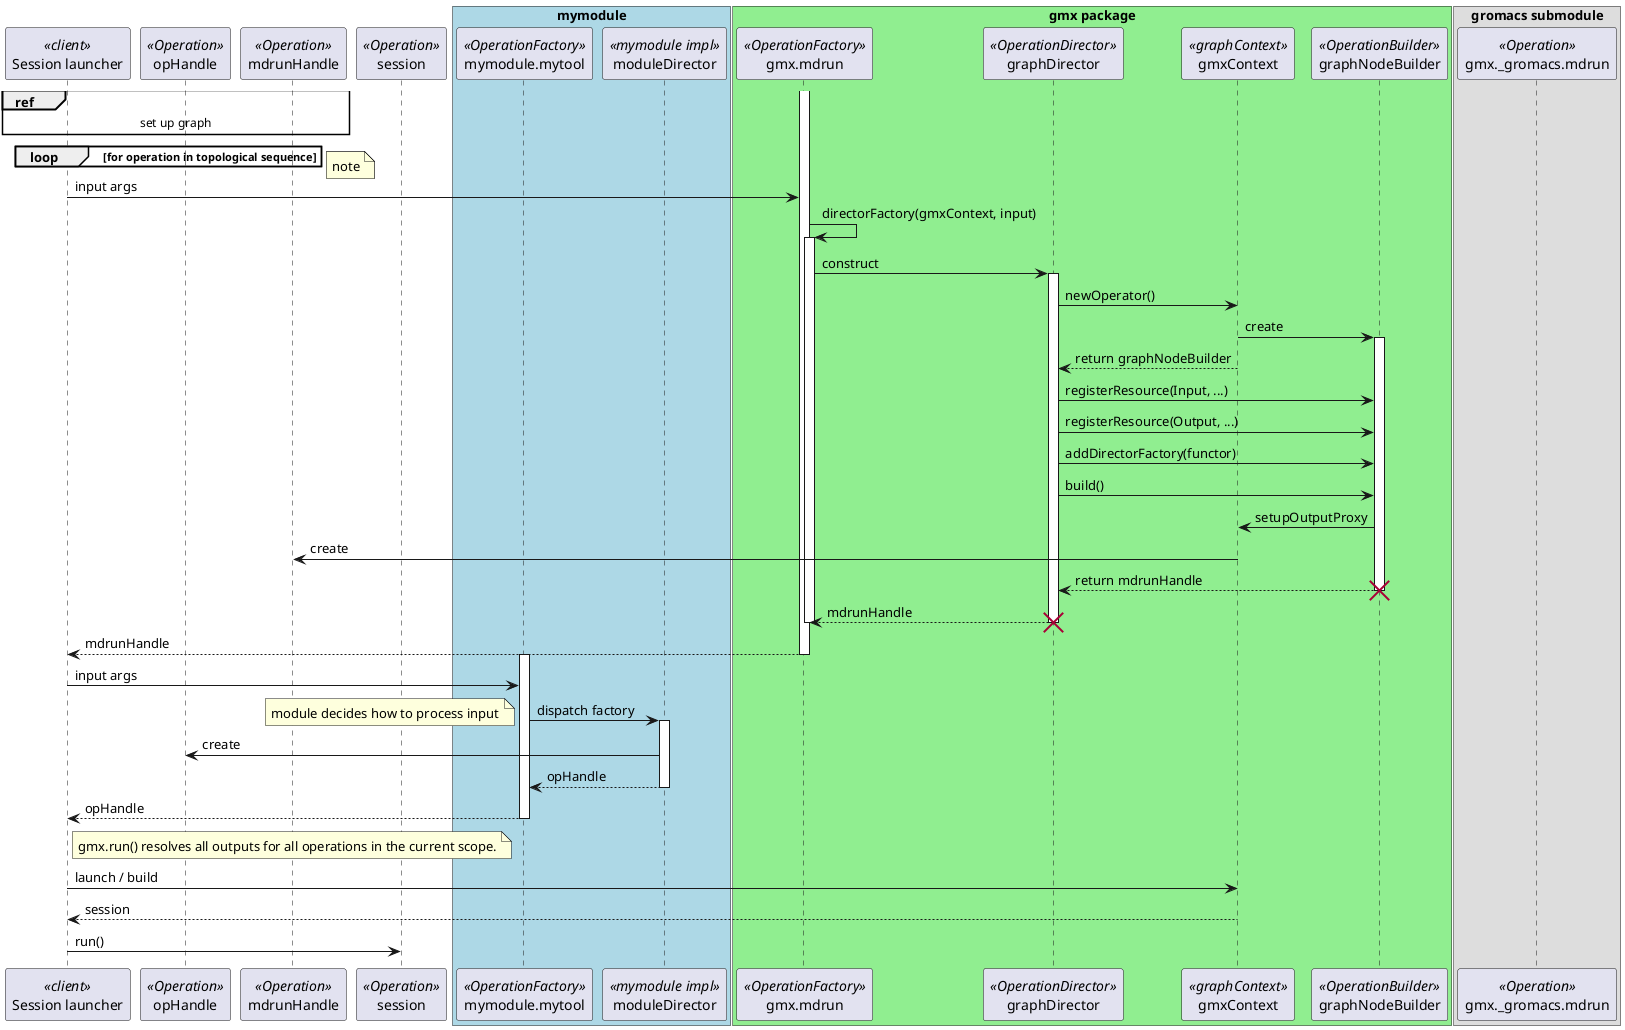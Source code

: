 @startuml
participant "Session launcher" as launcher << client >>
participant opHandle << Operation >>
participant mdrunHandle << Operation >>
participant session << Operation >>

box "mymodule" #LightBlue
    participant "mymodule.mytool" as opFactory << OperationFactory >>
    participant moduleDirector <<mymodule impl>>
end box

box "gmx package" #LightGreen
    participant "gmx.mdrun" as mdrunFactory << OperationFactory >>
    participant graphDirector <<OperationDirector>>
    participant gmxContext <<graphContext>>
    participant graphNodeBuilder <<OperationBuilder>>
end box

box "gromacs submodule"
    participant "gmx._gromacs.mdrun" as mdrunImpl << Operation >>
end box

box "gmx context submodule" #Yellow
end box

ref over launcher, opHandle, mdrunHandle: set up graph

loop for operation in topological sequence
end

note left: note

note left: note

activate mdrunFactory
    launcher -> mdrunFactory: input args
    mdrunFactory -> mdrunFactory: directorFactory(gmxContext, input)
    activate mdrunFactory
        mdrunFactory -> graphDirector: construct

        activate graphDirector
            graphDirector -> gmxContext: newOperator()
            gmxContext -> graphNodeBuilder: create
            activate graphNodeBuilder

            graphDirector <-- gmxContext: return graphNodeBuilder
            graphDirector -> graphNodeBuilder: registerResource(Input, ...)
            graphDirector -> graphNodeBuilder: registerResource(Output, ...)
            graphDirector -> graphNodeBuilder: addDirectorFactory(functor)
            graphDirector -> graphNodeBuilder: build()
            graphNodeBuilder -> gmxContext: setupOutputProxy
                gmxContext -> mdrunHandle: create
                graphDirector <-- graphNodeBuilder: return mdrunHandle
            destroy graphNodeBuilder
            mdrunFactory <-- graphDirector: mdrunHandle
        destroy graphDirector
    deactivate mdrunFactory

    launcher <-- mdrunFactory: mdrunHandle
deactivate mdrunFactory


activate opFactory
    launcher -> opFactory: input args
    opFactory -> moduleDirector: dispatch factory
    activate moduleDirector
        note left: module decides how to process input

        moduleDirector -> opHandle: create
        opFactory <-- moduleDirector: opHandle
    deactivate moduleDirector
    launcher <-- opFactory: opHandle
deactivate opFactory


note right launcher
    gmx.run() resolves all outputs for all operations in the current scope.
end note

launcher -> gmxContext: launch / build
launcher <-- gmxContext: session
launcher -> session: run()


@enduml
